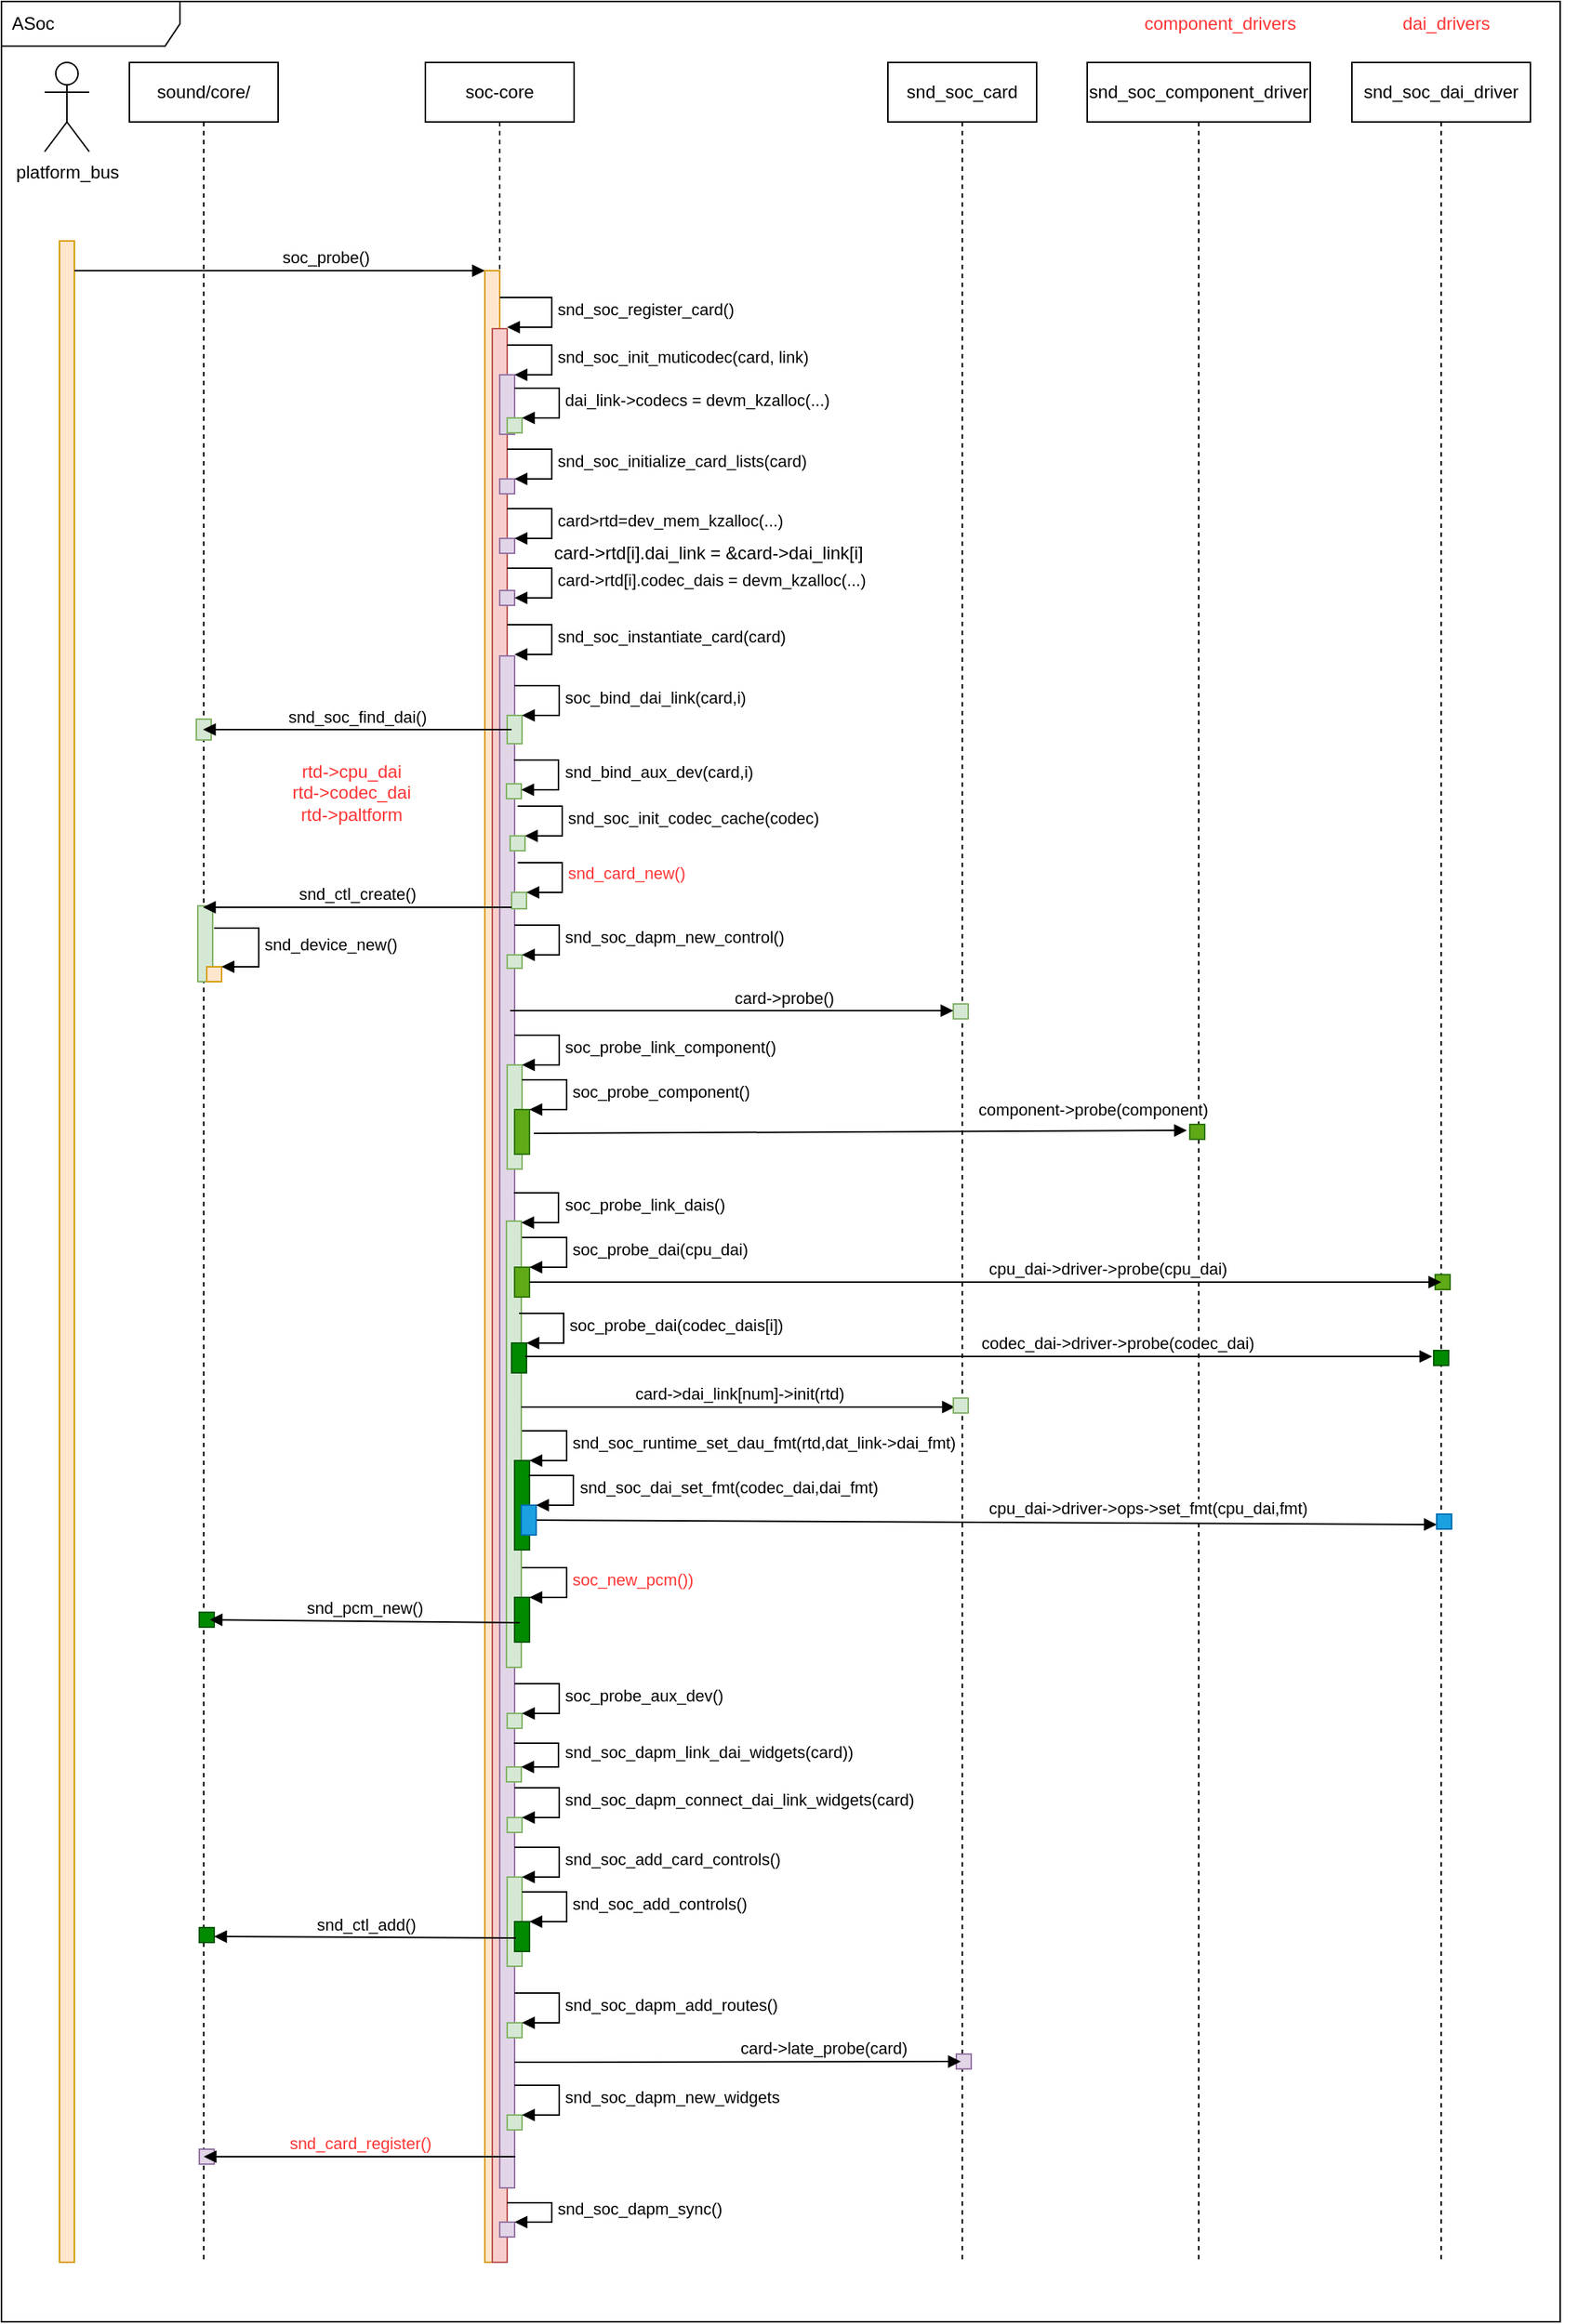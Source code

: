 <mxfile version="20.5.1" type="github">
  <diagram id="NXhFafC3pkW00RlGWNQT" name="第 1 页">
    <mxGraphModel dx="1422" dy="744" grid="1" gridSize="10" guides="1" tooltips="1" connect="1" arrows="1" fold="1" page="1" pageScale="1" pageWidth="1169" pageHeight="827" math="0" shadow="0">
      <root>
        <mxCell id="0" />
        <mxCell id="1" parent="0" />
        <mxCell id="Las0jzsuFajrI9BWyM8r-88" value="" style="group" vertex="1" connectable="0" parent="1">
          <mxGeometry x="90" y="79" width="1030" height="1560" as="geometry" />
        </mxCell>
        <mxCell id="Las0jzsuFajrI9BWyM8r-91" value="ASoc" style="shape=umlFrame;whiteSpace=wrap;html=1;width=120;height=30;boundedLbl=1;verticalAlign=middle;align=left;spacingLeft=5;fontColor=#000000;fillColor=none;" vertex="1" parent="Las0jzsuFajrI9BWyM8r-88">
          <mxGeometry x="-29" width="1048" height="1560" as="geometry" />
        </mxCell>
        <mxCell id="oarNNeKdy15qIypyYPPy-18" value="sound/core/" style="shape=umlLifeline;perimeter=lifelinePerimeter;whiteSpace=wrap;html=1;container=1;collapsible=0;recursiveResize=0;outlineConnect=0;" parent="Las0jzsuFajrI9BWyM8r-88" vertex="1">
          <mxGeometry x="57" y="41" width="100" height="1479" as="geometry" />
        </mxCell>
        <mxCell id="Las0jzsuFajrI9BWyM8r-80" value="" style="html=1;points=[];perimeter=orthogonalPerimeter;fillColor=#d5e8d4;strokeColor=#82b366;" vertex="1" parent="oarNNeKdy15qIypyYPPy-18">
          <mxGeometry x="45" y="441.5" width="10" height="14" as="geometry" />
        </mxCell>
        <mxCell id="oarNNeKdy15qIypyYPPy-64" value="" style="html=1;points=[];perimeter=orthogonalPerimeter;fillColor=#d5e8d4;strokeColor=#82b366;" parent="Las0jzsuFajrI9BWyM8r-88" vertex="1">
          <mxGeometry x="103" y="608" width="10" height="51" as="geometry" />
        </mxCell>
        <mxCell id="oarNNeKdy15qIypyYPPy-2" value="" style="html=1;points=[];perimeter=orthogonalPerimeter;fillColor=#ffe6cc;strokeColor=#d79b00;" parent="Las0jzsuFajrI9BWyM8r-88" vertex="1">
          <mxGeometry x="10" y="161" width="10" height="1359" as="geometry" />
        </mxCell>
        <mxCell id="oarNNeKdy15qIypyYPPy-23" value="platform_bus" style="shape=umlActor;verticalLabelPosition=bottom;verticalAlign=top;html=1;" parent="Las0jzsuFajrI9BWyM8r-88" vertex="1">
          <mxGeometry y="41" width="30" height="60" as="geometry" />
        </mxCell>
        <mxCell id="oarNNeKdy15qIypyYPPy-24" value="" style="line;strokeWidth=1;fillColor=none;align=left;verticalAlign=middle;spacingTop=-1;spacingLeft=3;spacingRight=3;rotatable=0;labelPosition=right;points=[];portConstraint=eastwest;strokeColor=inherit;dashed=1;direction=south;" parent="Las0jzsuFajrI9BWyM8r-88" vertex="1">
          <mxGeometry x="9" y="131" width="8" height="30" as="geometry" />
        </mxCell>
        <mxCell id="oarNNeKdy15qIypyYPPy-26" value="soc_probe()" style="html=1;verticalAlign=bottom;endArrow=block;rounded=0;align=left;" parent="Las0jzsuFajrI9BWyM8r-88" edge="1">
          <mxGeometry width="80" relative="1" as="geometry">
            <mxPoint x="20" y="181" as="sourcePoint" />
            <mxPoint x="296" y="181" as="targetPoint" />
          </mxGeometry>
        </mxCell>
        <mxCell id="oarNNeKdy15qIypyYPPy-27" value="" style="html=1;points=[];perimeter=orthogonalPerimeter;fillColor=#ffe6cc;strokeColor=#d79b00;" parent="Las0jzsuFajrI9BWyM8r-88" vertex="1">
          <mxGeometry x="296" y="181" width="10" height="1339" as="geometry" />
        </mxCell>
        <mxCell id="oarNNeKdy15qIypyYPPy-28" value="soc-core" style="shape=umlLifeline;perimeter=lifelinePerimeter;whiteSpace=wrap;html=1;container=1;collapsible=0;recursiveResize=0;outlineConnect=0;" parent="Las0jzsuFajrI9BWyM8r-88" vertex="1">
          <mxGeometry x="256" y="41" width="100" height="140" as="geometry" />
        </mxCell>
        <mxCell id="oarNNeKdy15qIypyYPPy-29" value="" style="html=1;points=[];perimeter=orthogonalPerimeter;fillColor=#f8cecc;strokeColor=#b85450;" parent="Las0jzsuFajrI9BWyM8r-88" vertex="1">
          <mxGeometry x="301" y="220" width="10" height="1300" as="geometry" />
        </mxCell>
        <mxCell id="oarNNeKdy15qIypyYPPy-30" value="snd_soc_register_card()" style="edgeStyle=orthogonalEdgeStyle;html=1;align=left;spacingLeft=2;endArrow=block;rounded=0;entryX=1;entryY=0;" parent="Las0jzsuFajrI9BWyM8r-88" edge="1">
          <mxGeometry relative="1" as="geometry">
            <mxPoint x="306" y="199" as="sourcePoint" />
            <Array as="points">
              <mxPoint x="341" y="199" />
              <mxPoint x="341" y="219" />
            </Array>
            <mxPoint x="311" y="219.0" as="targetPoint" />
          </mxGeometry>
        </mxCell>
        <mxCell id="oarNNeKdy15qIypyYPPy-40" value="" style="html=1;points=[];perimeter=orthogonalPerimeter;fillColor=#e1d5e7;strokeColor=#9673a6;" parent="Las0jzsuFajrI9BWyM8r-88" vertex="1">
          <mxGeometry x="306" y="321" width="10" height="10" as="geometry" />
        </mxCell>
        <mxCell id="oarNNeKdy15qIypyYPPy-41" value="snd_soc_initialize_card_lists(card)" style="edgeStyle=orthogonalEdgeStyle;html=1;align=left;spacingLeft=2;endArrow=block;rounded=0;entryX=1;entryY=0;" parent="Las0jzsuFajrI9BWyM8r-88" target="oarNNeKdy15qIypyYPPy-40" edge="1">
          <mxGeometry relative="1" as="geometry">
            <mxPoint x="311" y="301" as="sourcePoint" />
            <Array as="points">
              <mxPoint x="341" y="301" />
            </Array>
          </mxGeometry>
        </mxCell>
        <mxCell id="oarNNeKdy15qIypyYPPy-42" value="" style="html=1;points=[];perimeter=orthogonalPerimeter;fillColor=#e1d5e7;strokeColor=#9673a6;" parent="Las0jzsuFajrI9BWyM8r-88" vertex="1">
          <mxGeometry x="306" y="361" width="10" height="10" as="geometry" />
        </mxCell>
        <mxCell id="oarNNeKdy15qIypyYPPy-43" value="card&amp;gt;rtd=dev_mem_kzalloc(...)" style="edgeStyle=orthogonalEdgeStyle;html=1;align=left;spacingLeft=2;endArrow=block;rounded=0;entryX=1;entryY=0;" parent="Las0jzsuFajrI9BWyM8r-88" target="oarNNeKdy15qIypyYPPy-42" edge="1">
          <mxGeometry relative="1" as="geometry">
            <mxPoint x="311" y="341" as="sourcePoint" />
            <Array as="points">
              <mxPoint x="341" y="341" />
            </Array>
          </mxGeometry>
        </mxCell>
        <mxCell id="oarNNeKdy15qIypyYPPy-44" value="" style="html=1;points=[];perimeter=orthogonalPerimeter;fillColor=#e1d5e7;strokeColor=#9673a6;" parent="Las0jzsuFajrI9BWyM8r-88" vertex="1">
          <mxGeometry x="306" y="396" width="10" height="10" as="geometry" />
        </mxCell>
        <mxCell id="oarNNeKdy15qIypyYPPy-45" value="card-&amp;gt;rtd[i].codec_dais = devm_kzalloc(...)" style="edgeStyle=orthogonalEdgeStyle;html=1;align=left;spacingLeft=2;endArrow=block;rounded=0;entryX=1;entryY=0;" parent="Las0jzsuFajrI9BWyM8r-88" edge="1">
          <mxGeometry relative="1" as="geometry">
            <mxPoint x="311" y="381" as="sourcePoint" />
            <Array as="points">
              <mxPoint x="341" y="381" />
            </Array>
            <mxPoint x="316" y="401" as="targetPoint" />
          </mxGeometry>
        </mxCell>
        <mxCell id="oarNNeKdy15qIypyYPPy-46" value="" style="html=1;points=[];perimeter=orthogonalPerimeter;fillColor=#e1d5e7;strokeColor=#9673a6;" parent="Las0jzsuFajrI9BWyM8r-88" vertex="1">
          <mxGeometry x="306" y="440" width="10" height="1030" as="geometry" />
        </mxCell>
        <mxCell id="oarNNeKdy15qIypyYPPy-47" value="snd_soc_instantiate_card(card)" style="edgeStyle=orthogonalEdgeStyle;html=1;align=left;spacingLeft=2;endArrow=block;rounded=0;entryX=1;entryY=0;" parent="Las0jzsuFajrI9BWyM8r-88" edge="1">
          <mxGeometry relative="1" as="geometry">
            <mxPoint x="311" y="419" as="sourcePoint" />
            <Array as="points">
              <mxPoint x="341" y="419" />
            </Array>
            <mxPoint x="316" y="439.0" as="targetPoint" />
          </mxGeometry>
        </mxCell>
        <mxCell id="oarNNeKdy15qIypyYPPy-48" value="" style="html=1;points=[];perimeter=orthogonalPerimeter;fillColor=#d5e8d4;strokeColor=#82b366;" parent="Las0jzsuFajrI9BWyM8r-88" vertex="1">
          <mxGeometry x="311" y="480" width="10" height="19" as="geometry" />
        </mxCell>
        <mxCell id="oarNNeKdy15qIypyYPPy-49" value="soc_bind_dai_link(card,i)" style="edgeStyle=orthogonalEdgeStyle;html=1;align=left;spacingLeft=2;endArrow=block;rounded=0;entryX=1;entryY=0;" parent="Las0jzsuFajrI9BWyM8r-88" target="oarNNeKdy15qIypyYPPy-48" edge="1">
          <mxGeometry relative="1" as="geometry">
            <mxPoint x="316" y="460" as="sourcePoint" />
            <Array as="points">
              <mxPoint x="346" y="460" />
            </Array>
          </mxGeometry>
        </mxCell>
        <mxCell id="oarNNeKdy15qIypyYPPy-56" value="" style="html=1;points=[];perimeter=orthogonalPerimeter;fillColor=#d5e8d4;strokeColor=#82b366;" parent="Las0jzsuFajrI9BWyM8r-88" vertex="1">
          <mxGeometry x="310.5" y="526" width="10" height="10" as="geometry" />
        </mxCell>
        <mxCell id="oarNNeKdy15qIypyYPPy-57" value="snd_bind_aux_dev(card,i)" style="edgeStyle=orthogonalEdgeStyle;html=1;align=left;spacingLeft=2;endArrow=block;rounded=0;entryX=1;entryY=0;" parent="Las0jzsuFajrI9BWyM8r-88" edge="1">
          <mxGeometry relative="1" as="geometry">
            <mxPoint x="315.5" y="510" as="sourcePoint" />
            <Array as="points">
              <mxPoint x="345.5" y="510" />
            </Array>
            <mxPoint x="320.5" y="530" as="targetPoint" />
          </mxGeometry>
        </mxCell>
        <mxCell id="oarNNeKdy15qIypyYPPy-58" value="" style="html=1;points=[];perimeter=orthogonalPerimeter;fillColor=#d5e8d4;strokeColor=#82b366;" parent="Las0jzsuFajrI9BWyM8r-88" vertex="1">
          <mxGeometry x="313" y="561" width="10" height="10" as="geometry" />
        </mxCell>
        <mxCell id="oarNNeKdy15qIypyYPPy-59" value="snd_soc_init_codec_cache(codec)" style="edgeStyle=orthogonalEdgeStyle;html=1;align=left;spacingLeft=2;endArrow=block;rounded=0;entryX=1;entryY=0;" parent="Las0jzsuFajrI9BWyM8r-88" target="oarNNeKdy15qIypyYPPy-58" edge="1">
          <mxGeometry relative="1" as="geometry">
            <mxPoint x="318" y="541" as="sourcePoint" />
            <Array as="points">
              <mxPoint x="348" y="541" />
            </Array>
          </mxGeometry>
        </mxCell>
        <mxCell id="oarNNeKdy15qIypyYPPy-60" value="" style="html=1;points=[];perimeter=orthogonalPerimeter;fillColor=#d5e8d4;strokeColor=#82b366;" parent="Las0jzsuFajrI9BWyM8r-88" vertex="1">
          <mxGeometry x="314" y="599" width="10" height="11" as="geometry" />
        </mxCell>
        <mxCell id="oarNNeKdy15qIypyYPPy-61" value="&lt;font color=&quot;#ff3333&quot;&gt;snd_card_new()&lt;/font&gt;" style="edgeStyle=orthogonalEdgeStyle;html=1;align=left;spacingLeft=2;endArrow=block;rounded=0;entryX=1;entryY=0;" parent="Las0jzsuFajrI9BWyM8r-88" target="oarNNeKdy15qIypyYPPy-60" edge="1">
          <mxGeometry relative="1" as="geometry">
            <mxPoint x="318" y="579" as="sourcePoint" />
            <Array as="points">
              <mxPoint x="348" y="579" />
            </Array>
          </mxGeometry>
        </mxCell>
        <mxCell id="oarNNeKdy15qIypyYPPy-72" value="" style="html=1;points=[];perimeter=orthogonalPerimeter;fillColor=#ffe6cc;strokeColor=#d79b00;" parent="Las0jzsuFajrI9BWyM8r-88" vertex="1">
          <mxGeometry x="109" y="649" width="10" height="10" as="geometry" />
        </mxCell>
        <mxCell id="oarNNeKdy15qIypyYPPy-73" value="snd_device_new()" style="edgeStyle=orthogonalEdgeStyle;html=1;align=left;spacingLeft=2;endArrow=block;rounded=0;entryX=1;entryY=0;" parent="Las0jzsuFajrI9BWyM8r-88" target="oarNNeKdy15qIypyYPPy-72" edge="1">
          <mxGeometry relative="1" as="geometry">
            <mxPoint x="114" y="623" as="sourcePoint" />
            <Array as="points">
              <mxPoint x="144" y="623" />
            </Array>
          </mxGeometry>
        </mxCell>
        <mxCell id="oarNNeKdy15qIypyYPPy-74" value="snd_ctl_create()" style="html=1;verticalAlign=bottom;endArrow=block;rounded=0;" parent="Las0jzsuFajrI9BWyM8r-88" source="oarNNeKdy15qIypyYPPy-60" edge="1">
          <mxGeometry width="80" relative="1" as="geometry">
            <mxPoint x="266" y="609" as="sourcePoint" />
            <mxPoint x="106.5" y="609" as="targetPoint" />
          </mxGeometry>
        </mxCell>
        <mxCell id="oarNNeKdy15qIypyYPPy-75" value="snd_soc_card" style="shape=umlLifeline;perimeter=lifelinePerimeter;whiteSpace=wrap;html=1;container=1;collapsible=0;recursiveResize=0;outlineConnect=0;" parent="Las0jzsuFajrI9BWyM8r-88" vertex="1">
          <mxGeometry x="567" y="41" width="100" height="1479" as="geometry" />
        </mxCell>
        <mxCell id="oarNNeKdy15qIypyYPPy-76" value="" style="html=1;points=[];perimeter=orthogonalPerimeter;fillColor=#d5e8d4;strokeColor=#82b366;" parent="Las0jzsuFajrI9BWyM8r-88" vertex="1">
          <mxGeometry x="311" y="641" width="10" height="9" as="geometry" />
        </mxCell>
        <mxCell id="oarNNeKdy15qIypyYPPy-77" value="snd_soc_dapm_new_control()" style="edgeStyle=orthogonalEdgeStyle;html=1;align=left;spacingLeft=2;endArrow=block;rounded=0;entryX=1;entryY=0;" parent="Las0jzsuFajrI9BWyM8r-88" target="oarNNeKdy15qIypyYPPy-76" edge="1">
          <mxGeometry relative="1" as="geometry">
            <mxPoint x="316" y="621" as="sourcePoint" />
            <Array as="points">
              <mxPoint x="346" y="621" />
            </Array>
          </mxGeometry>
        </mxCell>
        <mxCell id="oarNNeKdy15qIypyYPPy-80" value="" style="html=1;points=[];perimeter=orthogonalPerimeter;fillColor=#d5e8d4;strokeColor=#82b366;" parent="Las0jzsuFajrI9BWyM8r-88" vertex="1">
          <mxGeometry x="611" y="674" width="10" height="10" as="geometry" />
        </mxCell>
        <mxCell id="oarNNeKdy15qIypyYPPy-81" value="card-&amp;gt;probe()" style="html=1;verticalAlign=bottom;endArrow=block;rounded=0;align=left;" parent="Las0jzsuFajrI9BWyM8r-88" edge="1">
          <mxGeometry width="80" relative="1" as="geometry">
            <mxPoint x="313" y="678.5" as="sourcePoint" />
            <mxPoint x="611" y="678.5" as="targetPoint" />
          </mxGeometry>
        </mxCell>
        <mxCell id="oarNNeKdy15qIypyYPPy-82" value="" style="html=1;points=[];perimeter=orthogonalPerimeter;fillColor=#d5e8d4;strokeColor=#82b366;" parent="Las0jzsuFajrI9BWyM8r-88" vertex="1">
          <mxGeometry x="311" y="715" width="10" height="70" as="geometry" />
        </mxCell>
        <mxCell id="oarNNeKdy15qIypyYPPy-83" value="soc_probe_link_component()" style="edgeStyle=orthogonalEdgeStyle;html=1;align=left;spacingLeft=2;endArrow=block;rounded=0;entryX=1;entryY=0;" parent="Las0jzsuFajrI9BWyM8r-88" target="oarNNeKdy15qIypyYPPy-82" edge="1">
          <mxGeometry relative="1" as="geometry">
            <mxPoint x="316" y="695" as="sourcePoint" />
            <Array as="points">
              <mxPoint x="346" y="695" />
            </Array>
          </mxGeometry>
        </mxCell>
        <mxCell id="oarNNeKdy15qIypyYPPy-84" value="" style="html=1;points=[];perimeter=orthogonalPerimeter;fillColor=#60a917;strokeColor=#2D7600;fontColor=#ffffff;" parent="Las0jzsuFajrI9BWyM8r-88" vertex="1">
          <mxGeometry x="316" y="745" width="10" height="30" as="geometry" />
        </mxCell>
        <mxCell id="oarNNeKdy15qIypyYPPy-85" value="soc_probe_component()" style="edgeStyle=orthogonalEdgeStyle;html=1;align=left;spacingLeft=2;endArrow=block;rounded=0;entryX=1;entryY=0;" parent="Las0jzsuFajrI9BWyM8r-88" target="oarNNeKdy15qIypyYPPy-84" edge="1">
          <mxGeometry relative="1" as="geometry">
            <mxPoint x="321" y="725" as="sourcePoint" />
            <Array as="points">
              <mxPoint x="351" y="725" />
            </Array>
          </mxGeometry>
        </mxCell>
        <mxCell id="oarNNeKdy15qIypyYPPy-88" value="snd_soc_component_driver" style="shape=umlLifeline;perimeter=lifelinePerimeter;whiteSpace=wrap;html=1;container=1;collapsible=0;recursiveResize=0;outlineConnect=0;" parent="Las0jzsuFajrI9BWyM8r-88" vertex="1">
          <mxGeometry x="701" y="41" width="150" height="1479" as="geometry" />
        </mxCell>
        <mxCell id="oarNNeKdy15qIypyYPPy-89" value="" style="html=1;points=[];perimeter=orthogonalPerimeter;fillColor=#60a917;fontColor=#ffffff;strokeColor=#2D7600;" parent="Las0jzsuFajrI9BWyM8r-88" vertex="1">
          <mxGeometry x="770" y="755" width="10" height="10" as="geometry" />
        </mxCell>
        <mxCell id="oarNNeKdy15qIypyYPPy-90" value="component-&amp;gt;probe(component)" style="html=1;verticalAlign=bottom;endArrow=block;rounded=0;exitX=1.3;exitY=0.533;exitDx=0;exitDy=0;exitPerimeter=0;entryX=-0.2;entryY=0.4;entryDx=0;entryDy=0;entryPerimeter=0;labelPosition=right;verticalLabelPosition=top;align=left;" parent="Las0jzsuFajrI9BWyM8r-88" source="oarNNeKdy15qIypyYPPy-84" edge="1" target="oarNNeKdy15qIypyYPPy-89">
          <mxGeometry x="0.353" y="6" width="80" relative="1" as="geometry">
            <mxPoint x="791" y="759.5" as="sourcePoint" />
            <mxPoint x="871" y="759.5" as="targetPoint" />
            <mxPoint as="offset" />
          </mxGeometry>
        </mxCell>
        <mxCell id="oarNNeKdy15qIypyYPPy-93" value="" style="html=1;points=[];perimeter=orthogonalPerimeter;fillColor=#d5e8d4;strokeColor=#82b366;" parent="Las0jzsuFajrI9BWyM8r-88" vertex="1">
          <mxGeometry x="310.5" y="820" width="10" height="300" as="geometry" />
        </mxCell>
        <mxCell id="oarNNeKdy15qIypyYPPy-94" value="soc_probe_link_dais()" style="edgeStyle=orthogonalEdgeStyle;html=1;align=left;spacingLeft=2;endArrow=block;rounded=0;entryX=1;entryY=0;" parent="Las0jzsuFajrI9BWyM8r-88" edge="1">
          <mxGeometry relative="1" as="geometry">
            <mxPoint x="315.5" y="801" as="sourcePoint" />
            <Array as="points">
              <mxPoint x="345.5" y="801" />
            </Array>
            <mxPoint x="320.5" y="821.0" as="targetPoint" />
          </mxGeometry>
        </mxCell>
        <mxCell id="oarNNeKdy15qIypyYPPy-95" value="snd_soc_dai_driver" style="shape=umlLifeline;perimeter=lifelinePerimeter;whiteSpace=wrap;html=1;container=1;collapsible=0;recursiveResize=0;outlineConnect=0;" parent="Las0jzsuFajrI9BWyM8r-88" vertex="1">
          <mxGeometry x="879" y="41" width="120" height="1479" as="geometry" />
        </mxCell>
        <mxCell id="oarNNeKdy15qIypyYPPy-96" value="" style="html=1;points=[];perimeter=orthogonalPerimeter;fillColor=#60a917;fontColor=#ffffff;strokeColor=#2D7600;" parent="Las0jzsuFajrI9BWyM8r-88" vertex="1">
          <mxGeometry x="316" y="851" width="10" height="20" as="geometry" />
        </mxCell>
        <mxCell id="oarNNeKdy15qIypyYPPy-97" value="soc_probe_dai(cpu_dai)" style="edgeStyle=orthogonalEdgeStyle;html=1;align=left;spacingLeft=2;endArrow=block;rounded=0;entryX=1;entryY=0;" parent="Las0jzsuFajrI9BWyM8r-88" target="oarNNeKdy15qIypyYPPy-96" edge="1">
          <mxGeometry relative="1" as="geometry">
            <mxPoint x="321" y="831" as="sourcePoint" />
            <Array as="points">
              <mxPoint x="351" y="831" />
            </Array>
          </mxGeometry>
        </mxCell>
        <mxCell id="oarNNeKdy15qIypyYPPy-98" value="" style="html=1;points=[];perimeter=orthogonalPerimeter;fillColor=#60a917;fontColor=#ffffff;strokeColor=#2D7600;" parent="Las0jzsuFajrI9BWyM8r-88" vertex="1">
          <mxGeometry x="935" y="856" width="10" height="10" as="geometry" />
        </mxCell>
        <mxCell id="oarNNeKdy15qIypyYPPy-99" value="cpu_dai-&amp;gt;driver-&amp;gt;probe(cpu_dai)" style="html=1;verticalAlign=bottom;endArrow=block;rounded=0;align=left;labelPosition=right;verticalLabelPosition=top;entryX=0.4;entryY=0.5;entryDx=0;entryDy=0;entryPerimeter=0;" parent="Las0jzsuFajrI9BWyM8r-88" source="oarNNeKdy15qIypyYPPy-96" edge="1" target="oarNNeKdy15qIypyYPPy-98">
          <mxGeometry width="80" relative="1" as="geometry">
            <mxPoint x="326" y="861" as="sourcePoint" />
            <mxPoint x="956" y="861" as="targetPoint" />
          </mxGeometry>
        </mxCell>
        <mxCell id="oarNNeKdy15qIypyYPPy-100" value="" style="html=1;points=[];perimeter=orthogonalPerimeter;fillColor=#008a00;fontColor=#ffffff;strokeColor=#005700;" parent="Las0jzsuFajrI9BWyM8r-88" vertex="1">
          <mxGeometry x="314" y="902" width="10" height="20" as="geometry" />
        </mxCell>
        <mxCell id="oarNNeKdy15qIypyYPPy-101" value="soc_probe_dai(codec_dais[i])" style="edgeStyle=orthogonalEdgeStyle;html=1;align=left;spacingLeft=2;endArrow=block;rounded=0;entryX=1;entryY=0;" parent="Las0jzsuFajrI9BWyM8r-88" target="oarNNeKdy15qIypyYPPy-100" edge="1">
          <mxGeometry relative="1" as="geometry">
            <mxPoint x="319" y="882" as="sourcePoint" />
            <Array as="points">
              <mxPoint x="349" y="882" />
            </Array>
          </mxGeometry>
        </mxCell>
        <mxCell id="oarNNeKdy15qIypyYPPy-103" value="codec_dai-&amp;gt;driver-&amp;gt;probe(codec_dai)" style="html=1;verticalAlign=bottom;endArrow=block;rounded=0;align=left;entryX=-0.1;entryY=0.4;entryDx=0;entryDy=0;entryPerimeter=0;" parent="Las0jzsuFajrI9BWyM8r-88" edge="1" target="oarNNeKdy15qIypyYPPy-102">
          <mxGeometry width="80" relative="1" as="geometry">
            <mxPoint x="323" y="911" as="sourcePoint" />
            <mxPoint x="936" y="911" as="targetPoint" />
          </mxGeometry>
        </mxCell>
        <mxCell id="Las0jzsuFajrI9BWyM8r-2" value="card-&amp;gt;dai_link[num]-&amp;gt;init(rtd)" style="html=1;verticalAlign=bottom;endArrow=block;rounded=0;align=center;entryX=0.1;entryY=0.6;entryDx=0;entryDy=0;entryPerimeter=0;labelPosition=center;verticalLabelPosition=top;" edge="1" parent="Las0jzsuFajrI9BWyM8r-88" target="Las0jzsuFajrI9BWyM8r-3">
          <mxGeometry width="80" relative="1" as="geometry">
            <mxPoint x="320.5" y="945" as="sourcePoint" />
            <mxPoint x="666" y="945" as="targetPoint" />
          </mxGeometry>
        </mxCell>
        <mxCell id="Las0jzsuFajrI9BWyM8r-3" value="" style="html=1;points=[];perimeter=orthogonalPerimeter;fillColor=#d5e8d4;strokeColor=#82b366;" vertex="1" parent="Las0jzsuFajrI9BWyM8r-88">
          <mxGeometry x="611" y="939" width="10" height="10" as="geometry" />
        </mxCell>
        <mxCell id="Las0jzsuFajrI9BWyM8r-9" value="" style="html=1;points=[];perimeter=orthogonalPerimeter;fillColor=#008a00;fontColor=#ffffff;strokeColor=#005700;" vertex="1" parent="Las0jzsuFajrI9BWyM8r-88">
          <mxGeometry x="316" y="981" width="10" height="60" as="geometry" />
        </mxCell>
        <mxCell id="Las0jzsuFajrI9BWyM8r-10" value="snd_soc_runtime_set_dau_fmt(rtd,dat_link-&amp;gt;dai_fmt)" style="edgeStyle=orthogonalEdgeStyle;html=1;align=left;spacingLeft=2;endArrow=block;rounded=0;entryX=1;entryY=0;" edge="1" target="Las0jzsuFajrI9BWyM8r-9" parent="Las0jzsuFajrI9BWyM8r-88">
          <mxGeometry relative="1" as="geometry">
            <mxPoint x="321" y="961" as="sourcePoint" />
            <Array as="points">
              <mxPoint x="351" y="961" />
            </Array>
          </mxGeometry>
        </mxCell>
        <mxCell id="Las0jzsuFajrI9BWyM8r-11" value="" style="html=1;points=[];perimeter=orthogonalPerimeter;fillColor=#1ba1e2;fontColor=#ffffff;strokeColor=#006EAF;" vertex="1" parent="Las0jzsuFajrI9BWyM8r-88">
          <mxGeometry x="320.5" y="1011" width="10" height="20" as="geometry" />
        </mxCell>
        <mxCell id="Las0jzsuFajrI9BWyM8r-12" value="snd_soc_dai_set_fmt(codec_dai,dai_fmt)" style="edgeStyle=orthogonalEdgeStyle;html=1;align=left;spacingLeft=2;endArrow=block;rounded=0;entryX=1;entryY=0;" edge="1" target="Las0jzsuFajrI9BWyM8r-11" parent="Las0jzsuFajrI9BWyM8r-88">
          <mxGeometry relative="1" as="geometry">
            <mxPoint x="325.5" y="991" as="sourcePoint" />
            <Array as="points">
              <mxPoint x="355.5" y="991" />
            </Array>
          </mxGeometry>
        </mxCell>
        <mxCell id="Las0jzsuFajrI9BWyM8r-13" value="cpu_dai-&amp;gt;driver-&amp;gt;ops-&amp;gt;set_fmt(cpu_dai,fmt)" style="html=1;verticalAlign=bottom;endArrow=block;rounded=0;align=left;entryX=0;entryY=0.7;entryDx=0;entryDy=0;entryPerimeter=0;" edge="1" parent="Las0jzsuFajrI9BWyM8r-88" target="Las0jzsuFajrI9BWyM8r-19">
          <mxGeometry width="80" relative="1" as="geometry">
            <mxPoint x="331" y="1021" as="sourcePoint" />
            <mxPoint x="1076" y="1021" as="targetPoint" />
          </mxGeometry>
        </mxCell>
        <mxCell id="Las0jzsuFajrI9BWyM8r-15" value="card-&amp;gt;rtd[i].dai_link = &amp;amp;card-&amp;gt;dai_link[i]" style="text;html=1;align=center;verticalAlign=middle;resizable=0;points=[];autosize=1;strokeColor=none;fillColor=none;" vertex="1" parent="Las0jzsuFajrI9BWyM8r-88">
          <mxGeometry x="330.5" y="356" width="230" height="30" as="geometry" />
        </mxCell>
        <mxCell id="Las0jzsuFajrI9BWyM8r-16" value="&lt;font color=&quot;#ff3333&quot;&gt;rtd-&amp;gt;cpu_dai&lt;br&gt;rtd-&amp;gt;codec_dai&lt;br&gt;rtd-&amp;gt;paltform&lt;/font&gt;" style="text;html=1;align=center;verticalAlign=middle;resizable=0;points=[];autosize=1;strokeColor=none;fillColor=none;" vertex="1" parent="Las0jzsuFajrI9BWyM8r-88">
          <mxGeometry x="156" y="502" width="100" height="60" as="geometry" />
        </mxCell>
        <mxCell id="Las0jzsuFajrI9BWyM8r-19" value="" style="html=1;points=[];perimeter=orthogonalPerimeter;fillColor=#1ba1e2;fontColor=#ffffff;strokeColor=#006EAF;" vertex="1" parent="Las0jzsuFajrI9BWyM8r-88">
          <mxGeometry x="936" y="1017" width="10" height="10" as="geometry" />
        </mxCell>
        <mxCell id="Las0jzsuFajrI9BWyM8r-22" value="" style="html=1;points=[];perimeter=orthogonalPerimeter;fillColor=#008a00;strokeColor=#005700;fontColor=#ffffff;" vertex="1" parent="Las0jzsuFajrI9BWyM8r-88">
          <mxGeometry x="104" y="1083" width="10" height="10" as="geometry" />
        </mxCell>
        <mxCell id="Las0jzsuFajrI9BWyM8r-25" value="" style="html=1;points=[];perimeter=orthogonalPerimeter;fillColor=#008a00;fontColor=#ffffff;strokeColor=#005700;" vertex="1" parent="Las0jzsuFajrI9BWyM8r-88">
          <mxGeometry x="316" y="1073" width="10" height="30" as="geometry" />
        </mxCell>
        <mxCell id="Las0jzsuFajrI9BWyM8r-26" value="&lt;font color=&quot;#ff3333&quot;&gt;soc_new_pcm())&lt;/font&gt;" style="edgeStyle=orthogonalEdgeStyle;html=1;align=left;spacingLeft=2;endArrow=block;rounded=0;entryX=1;entryY=0;" edge="1" target="Las0jzsuFajrI9BWyM8r-25" parent="Las0jzsuFajrI9BWyM8r-88">
          <mxGeometry relative="1" as="geometry">
            <mxPoint x="321" y="1053" as="sourcePoint" />
            <Array as="points">
              <mxPoint x="351" y="1053" />
            </Array>
          </mxGeometry>
        </mxCell>
        <mxCell id="Las0jzsuFajrI9BWyM8r-27" value="snd_pcm_new()" style="html=1;verticalAlign=bottom;endArrow=block;rounded=0;entryX=0.7;entryY=0.2;entryDx=0;entryDy=0;entryPerimeter=0;" edge="1" parent="Las0jzsuFajrI9BWyM8r-88">
          <mxGeometry width="80" relative="1" as="geometry">
            <mxPoint x="319.5" y="1090" as="sourcePoint" />
            <mxPoint x="111" y="1088" as="targetPoint" />
          </mxGeometry>
        </mxCell>
        <mxCell id="Las0jzsuFajrI9BWyM8r-28" value="" style="html=1;points=[];perimeter=orthogonalPerimeter;fillColor=#d5e8d4;strokeColor=#82b366;" vertex="1" parent="Las0jzsuFajrI9BWyM8r-88">
          <mxGeometry x="311" y="1151" width="10" height="10" as="geometry" />
        </mxCell>
        <mxCell id="Las0jzsuFajrI9BWyM8r-29" value="soc_probe_aux_dev()" style="edgeStyle=orthogonalEdgeStyle;html=1;align=left;spacingLeft=2;endArrow=block;rounded=0;entryX=1;entryY=0;" edge="1" target="Las0jzsuFajrI9BWyM8r-28" parent="Las0jzsuFajrI9BWyM8r-88">
          <mxGeometry relative="1" as="geometry">
            <mxPoint x="316" y="1131" as="sourcePoint" />
            <Array as="points">
              <mxPoint x="346" y="1131" />
            </Array>
          </mxGeometry>
        </mxCell>
        <mxCell id="Las0jzsuFajrI9BWyM8r-30" value="" style="html=1;points=[];perimeter=orthogonalPerimeter;fillColor=#d5e8d4;strokeColor=#82b366;" vertex="1" parent="Las0jzsuFajrI9BWyM8r-88">
          <mxGeometry x="310.5" y="1187" width="10" height="10" as="geometry" />
        </mxCell>
        <mxCell id="Las0jzsuFajrI9BWyM8r-31" value="snd_soc_dapm_link_dai_widgets(card))" style="edgeStyle=orthogonalEdgeStyle;html=1;align=left;spacingLeft=2;endArrow=block;rounded=0;entryX=1;entryY=0;" edge="1" target="Las0jzsuFajrI9BWyM8r-30" parent="Las0jzsuFajrI9BWyM8r-88">
          <mxGeometry relative="1" as="geometry">
            <mxPoint x="315.5" y="1171" as="sourcePoint" />
            <Array as="points">
              <mxPoint x="345.5" y="1171" />
            </Array>
          </mxGeometry>
        </mxCell>
        <mxCell id="Las0jzsuFajrI9BWyM8r-32" value="" style="html=1;points=[];perimeter=orthogonalPerimeter;fillColor=#d5e8d4;strokeColor=#82b366;" vertex="1" parent="Las0jzsuFajrI9BWyM8r-88">
          <mxGeometry x="311" y="1221" width="10" height="10" as="geometry" />
        </mxCell>
        <mxCell id="Las0jzsuFajrI9BWyM8r-33" value="snd_soc_dapm_connect_dai_link_widgets(card)" style="edgeStyle=orthogonalEdgeStyle;html=1;align=left;spacingLeft=2;endArrow=block;rounded=0;entryX=1;entryY=0;" edge="1" target="Las0jzsuFajrI9BWyM8r-32" parent="Las0jzsuFajrI9BWyM8r-88">
          <mxGeometry relative="1" as="geometry">
            <mxPoint x="316" y="1201" as="sourcePoint" />
            <Array as="points">
              <mxPoint x="346" y="1201" />
            </Array>
          </mxGeometry>
        </mxCell>
        <mxCell id="Las0jzsuFajrI9BWyM8r-34" value="" style="html=1;points=[];perimeter=orthogonalPerimeter;fillColor=#d5e8d4;strokeColor=#82b366;" vertex="1" parent="Las0jzsuFajrI9BWyM8r-88">
          <mxGeometry x="311" y="1261" width="10" height="60" as="geometry" />
        </mxCell>
        <mxCell id="Las0jzsuFajrI9BWyM8r-35" value="snd_soc_add_card_controls()" style="edgeStyle=orthogonalEdgeStyle;html=1;align=left;spacingLeft=2;endArrow=block;rounded=0;entryX=1;entryY=0;" edge="1" target="Las0jzsuFajrI9BWyM8r-34" parent="Las0jzsuFajrI9BWyM8r-88">
          <mxGeometry relative="1" as="geometry">
            <mxPoint x="316" y="1241" as="sourcePoint" />
            <Array as="points">
              <mxPoint x="346" y="1241" />
            </Array>
          </mxGeometry>
        </mxCell>
        <mxCell id="Las0jzsuFajrI9BWyM8r-39" value="" style="html=1;points=[];perimeter=orthogonalPerimeter;fillColor=#008a00;fontColor=#ffffff;strokeColor=#005700;" vertex="1" parent="Las0jzsuFajrI9BWyM8r-88">
          <mxGeometry x="316" y="1291" width="10" height="20" as="geometry" />
        </mxCell>
        <mxCell id="Las0jzsuFajrI9BWyM8r-40" value="snd_soc_add_controls()" style="edgeStyle=orthogonalEdgeStyle;html=1;align=left;spacingLeft=2;endArrow=block;rounded=0;entryX=1;entryY=0;" edge="1" target="Las0jzsuFajrI9BWyM8r-39" parent="Las0jzsuFajrI9BWyM8r-88">
          <mxGeometry relative="1" as="geometry">
            <mxPoint x="321" y="1271" as="sourcePoint" />
            <Array as="points">
              <mxPoint x="351" y="1271" />
            </Array>
          </mxGeometry>
        </mxCell>
        <mxCell id="Las0jzsuFajrI9BWyM8r-42" value="" style="html=1;points=[];perimeter=orthogonalPerimeter;fillColor=#008a00;strokeColor=#005700;fontColor=#ffffff;" vertex="1" parent="Las0jzsuFajrI9BWyM8r-88">
          <mxGeometry x="104" y="1295" width="10" height="10" as="geometry" />
        </mxCell>
        <mxCell id="Las0jzsuFajrI9BWyM8r-46" value="snd_ctl_add()" style="html=1;verticalAlign=bottom;endArrow=block;rounded=0;exitX=0.1;exitY=0.55;exitDx=0;exitDy=0;exitPerimeter=0;entryX=1;entryY=0.6;entryDx=0;entryDy=0;entryPerimeter=0;" edge="1" parent="Las0jzsuFajrI9BWyM8r-88" source="Las0jzsuFajrI9BWyM8r-39" target="Las0jzsuFajrI9BWyM8r-42">
          <mxGeometry width="80" relative="1" as="geometry">
            <mxPoint x="296" y="1301" as="sourcePoint" />
            <mxPoint x="127" y="1301.5" as="targetPoint" />
          </mxGeometry>
        </mxCell>
        <mxCell id="Las0jzsuFajrI9BWyM8r-48" value="" style="html=1;points=[];perimeter=orthogonalPerimeter;fillColor=#d5e8d4;strokeColor=#82b366;" vertex="1" parent="Las0jzsuFajrI9BWyM8r-88">
          <mxGeometry x="311" y="1359" width="10" height="10" as="geometry" />
        </mxCell>
        <mxCell id="Las0jzsuFajrI9BWyM8r-49" value="snd_soc_dapm_add_routes()" style="edgeStyle=orthogonalEdgeStyle;html=1;align=left;spacingLeft=2;endArrow=block;rounded=0;entryX=1;entryY=0;" edge="1" target="Las0jzsuFajrI9BWyM8r-48" parent="Las0jzsuFajrI9BWyM8r-88">
          <mxGeometry relative="1" as="geometry">
            <mxPoint x="316" y="1339" as="sourcePoint" />
            <Array as="points">
              <mxPoint x="346" y="1339" />
            </Array>
          </mxGeometry>
        </mxCell>
        <mxCell id="Las0jzsuFajrI9BWyM8r-53" value="" style="html=1;points=[];perimeter=orthogonalPerimeter;fillColor=#e1d5e7;strokeColor=#9673a6;" vertex="1" parent="Las0jzsuFajrI9BWyM8r-88">
          <mxGeometry x="613" y="1380" width="10" height="10" as="geometry" />
        </mxCell>
        <mxCell id="Las0jzsuFajrI9BWyM8r-54" value="card-&amp;gt;late_probe(card)" style="html=1;verticalAlign=bottom;endArrow=block;rounded=0;align=left;" edge="1" parent="Las0jzsuFajrI9BWyM8r-88">
          <mxGeometry width="80" relative="1" as="geometry">
            <mxPoint x="316" y="1385.5" as="sourcePoint" />
            <mxPoint x="616" y="1385" as="targetPoint" />
          </mxGeometry>
        </mxCell>
        <mxCell id="Las0jzsuFajrI9BWyM8r-55" value="" style="html=1;points=[];perimeter=orthogonalPerimeter;fillColor=#d5e8d4;strokeColor=#82b366;" vertex="1" parent="Las0jzsuFajrI9BWyM8r-88">
          <mxGeometry x="311" y="1421" width="10" height="10" as="geometry" />
        </mxCell>
        <mxCell id="Las0jzsuFajrI9BWyM8r-56" value="snd_soc_dapm_new_widgets" style="edgeStyle=orthogonalEdgeStyle;html=1;align=left;spacingLeft=2;endArrow=block;rounded=0;entryX=1;entryY=0;" edge="1" target="Las0jzsuFajrI9BWyM8r-55" parent="Las0jzsuFajrI9BWyM8r-88">
          <mxGeometry relative="1" as="geometry">
            <mxPoint x="316" y="1401" as="sourcePoint" />
            <Array as="points">
              <mxPoint x="346" y="1401" />
            </Array>
          </mxGeometry>
        </mxCell>
        <mxCell id="Las0jzsuFajrI9BWyM8r-63" value="" style="html=1;points=[];perimeter=orthogonalPerimeter;fillColor=#e1d5e7;strokeColor=#9673a6;" vertex="1" parent="Las0jzsuFajrI9BWyM8r-88">
          <mxGeometry x="104" y="1444" width="10" height="10" as="geometry" />
        </mxCell>
        <mxCell id="Las0jzsuFajrI9BWyM8r-62" value="&lt;font color=&quot;#ff3333&quot;&gt;snd_card_register()&lt;/font&gt;" style="html=1;verticalAlign=bottom;endArrow=block;rounded=0;" edge="1" parent="Las0jzsuFajrI9BWyM8r-88" target="oarNNeKdy15qIypyYPPy-18">
          <mxGeometry width="80" relative="1" as="geometry">
            <mxPoint x="316.5" y="1449" as="sourcePoint" />
            <mxPoint x="148" y="1449" as="targetPoint" />
          </mxGeometry>
        </mxCell>
        <mxCell id="Las0jzsuFajrI9BWyM8r-65" value="" style="html=1;points=[];perimeter=orthogonalPerimeter;fillColor=#e1d5e7;strokeColor=#9673a6;" vertex="1" parent="Las0jzsuFajrI9BWyM8r-88">
          <mxGeometry x="306" y="1493" width="10" height="10" as="geometry" />
        </mxCell>
        <mxCell id="Las0jzsuFajrI9BWyM8r-66" value="snd_soc_dapm_sync()" style="edgeStyle=orthogonalEdgeStyle;html=1;align=left;spacingLeft=2;endArrow=block;rounded=0;entryX=1;entryY=0;" edge="1" target="Las0jzsuFajrI9BWyM8r-65" parent="Las0jzsuFajrI9BWyM8r-88">
          <mxGeometry relative="1" as="geometry">
            <mxPoint x="311" y="1480" as="sourcePoint" />
            <Array as="points">
              <mxPoint x="341" y="1480" />
            </Array>
          </mxGeometry>
        </mxCell>
        <mxCell id="oarNNeKdy15qIypyYPPy-102" value="" style="html=1;points=[];perimeter=orthogonalPerimeter;fillColor=#008a00;fontColor=#ffffff;strokeColor=#005700;" parent="Las0jzsuFajrI9BWyM8r-88" vertex="1">
          <mxGeometry x="934" y="907" width="10" height="10" as="geometry" />
        </mxCell>
        <mxCell id="Las0jzsuFajrI9BWyM8r-77" value="component_drivers" style="text;html=1;align=center;verticalAlign=middle;resizable=0;points=[];autosize=1;strokeColor=none;fillColor=none;fontColor=#FF3333;" vertex="1" parent="Las0jzsuFajrI9BWyM8r-88">
          <mxGeometry x="725" width="130" height="30" as="geometry" />
        </mxCell>
        <mxCell id="Las0jzsuFajrI9BWyM8r-78" value="dai_drivers" style="text;html=1;align=center;verticalAlign=middle;resizable=0;points=[];autosize=1;strokeColor=none;fillColor=none;fontColor=#FF3333;" vertex="1" parent="Las0jzsuFajrI9BWyM8r-88">
          <mxGeometry x="902" width="80" height="30" as="geometry" />
        </mxCell>
        <mxCell id="Las0jzsuFajrI9BWyM8r-79" value="snd_soc_find_dai()" style="html=1;verticalAlign=bottom;endArrow=block;rounded=0;" edge="1" parent="Las0jzsuFajrI9BWyM8r-88">
          <mxGeometry width="80" relative="1" as="geometry">
            <mxPoint x="314" y="489.5" as="sourcePoint" />
            <mxPoint x="106.5" y="489.5" as="targetPoint" />
          </mxGeometry>
        </mxCell>
        <mxCell id="Las0jzsuFajrI9BWyM8r-81" value="" style="group" vertex="1" connectable="0" parent="Las0jzsuFajrI9BWyM8r-88">
          <mxGeometry x="306" y="231" width="40" height="60" as="geometry" />
        </mxCell>
        <mxCell id="oarNNeKdy15qIypyYPPy-31" value="" style="html=1;points=[];perimeter=orthogonalPerimeter;fillColor=#e1d5e7;strokeColor=#9673a6;" parent="Las0jzsuFajrI9BWyM8r-81" vertex="1">
          <mxGeometry y="20" width="10" height="40" as="geometry" />
        </mxCell>
        <mxCell id="oarNNeKdy15qIypyYPPy-32" value="snd_soc_init_muticodec(card, link)" style="edgeStyle=orthogonalEdgeStyle;html=1;align=left;spacingLeft=2;endArrow=block;rounded=0;entryX=1;entryY=0;" parent="Las0jzsuFajrI9BWyM8r-81" target="oarNNeKdy15qIypyYPPy-31" edge="1">
          <mxGeometry relative="1" as="geometry">
            <mxPoint x="5" as="sourcePoint" />
            <Array as="points">
              <mxPoint x="35" />
            </Array>
          </mxGeometry>
        </mxCell>
        <mxCell id="oarNNeKdy15qIypyYPPy-34" value="" style="html=1;points=[];perimeter=orthogonalPerimeter;fillColor=#d5e8d4;strokeColor=#82b366;" parent="Las0jzsuFajrI9BWyM8r-81" vertex="1">
          <mxGeometry x="5" y="49" width="10" height="10" as="geometry" />
        </mxCell>
        <mxCell id="oarNNeKdy15qIypyYPPy-35" value="dai_link-&amp;gt;codecs = devm_kzalloc(...)" style="edgeStyle=orthogonalEdgeStyle;html=1;align=left;spacingLeft=2;endArrow=block;rounded=0;entryX=1;entryY=0;" parent="Las0jzsuFajrI9BWyM8r-81" target="oarNNeKdy15qIypyYPPy-34" edge="1">
          <mxGeometry relative="1" as="geometry">
            <mxPoint x="10" y="29" as="sourcePoint" />
            <Array as="points">
              <mxPoint x="40" y="29" />
            </Array>
          </mxGeometry>
        </mxCell>
      </root>
    </mxGraphModel>
  </diagram>
</mxfile>
